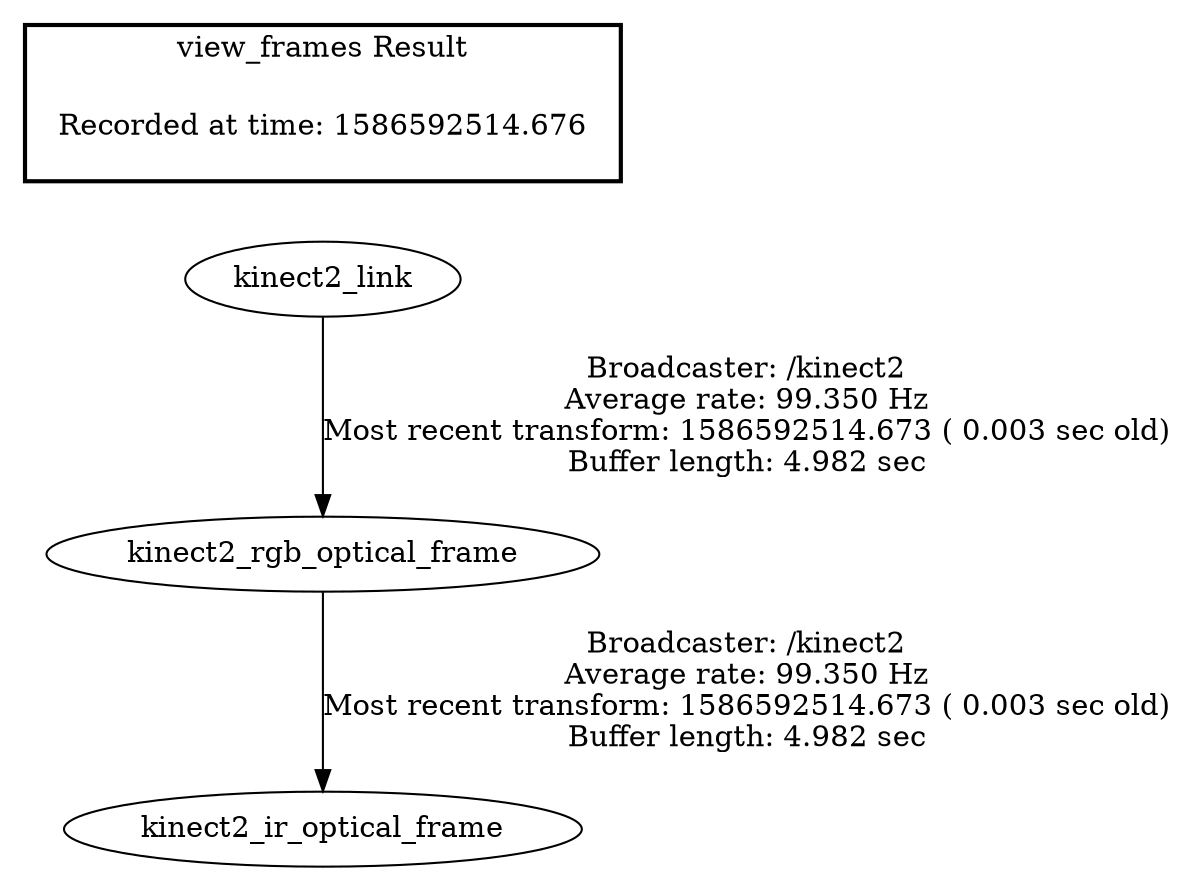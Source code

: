 digraph G {
"kinect2_link" -> "kinect2_rgb_optical_frame"[label="Broadcaster: /kinect2\nAverage rate: 99.350 Hz\nMost recent transform: 1586592514.673 ( 0.003 sec old)\nBuffer length: 4.982 sec\n"];
"kinect2_rgb_optical_frame" -> "kinect2_ir_optical_frame"[label="Broadcaster: /kinect2\nAverage rate: 99.350 Hz\nMost recent transform: 1586592514.673 ( 0.003 sec old)\nBuffer length: 4.982 sec\n"];
edge [style=invis];
 subgraph cluster_legend { style=bold; color=black; label ="view_frames Result";
"Recorded at time: 1586592514.676"[ shape=plaintext ] ;
 }->"kinect2_link";
}